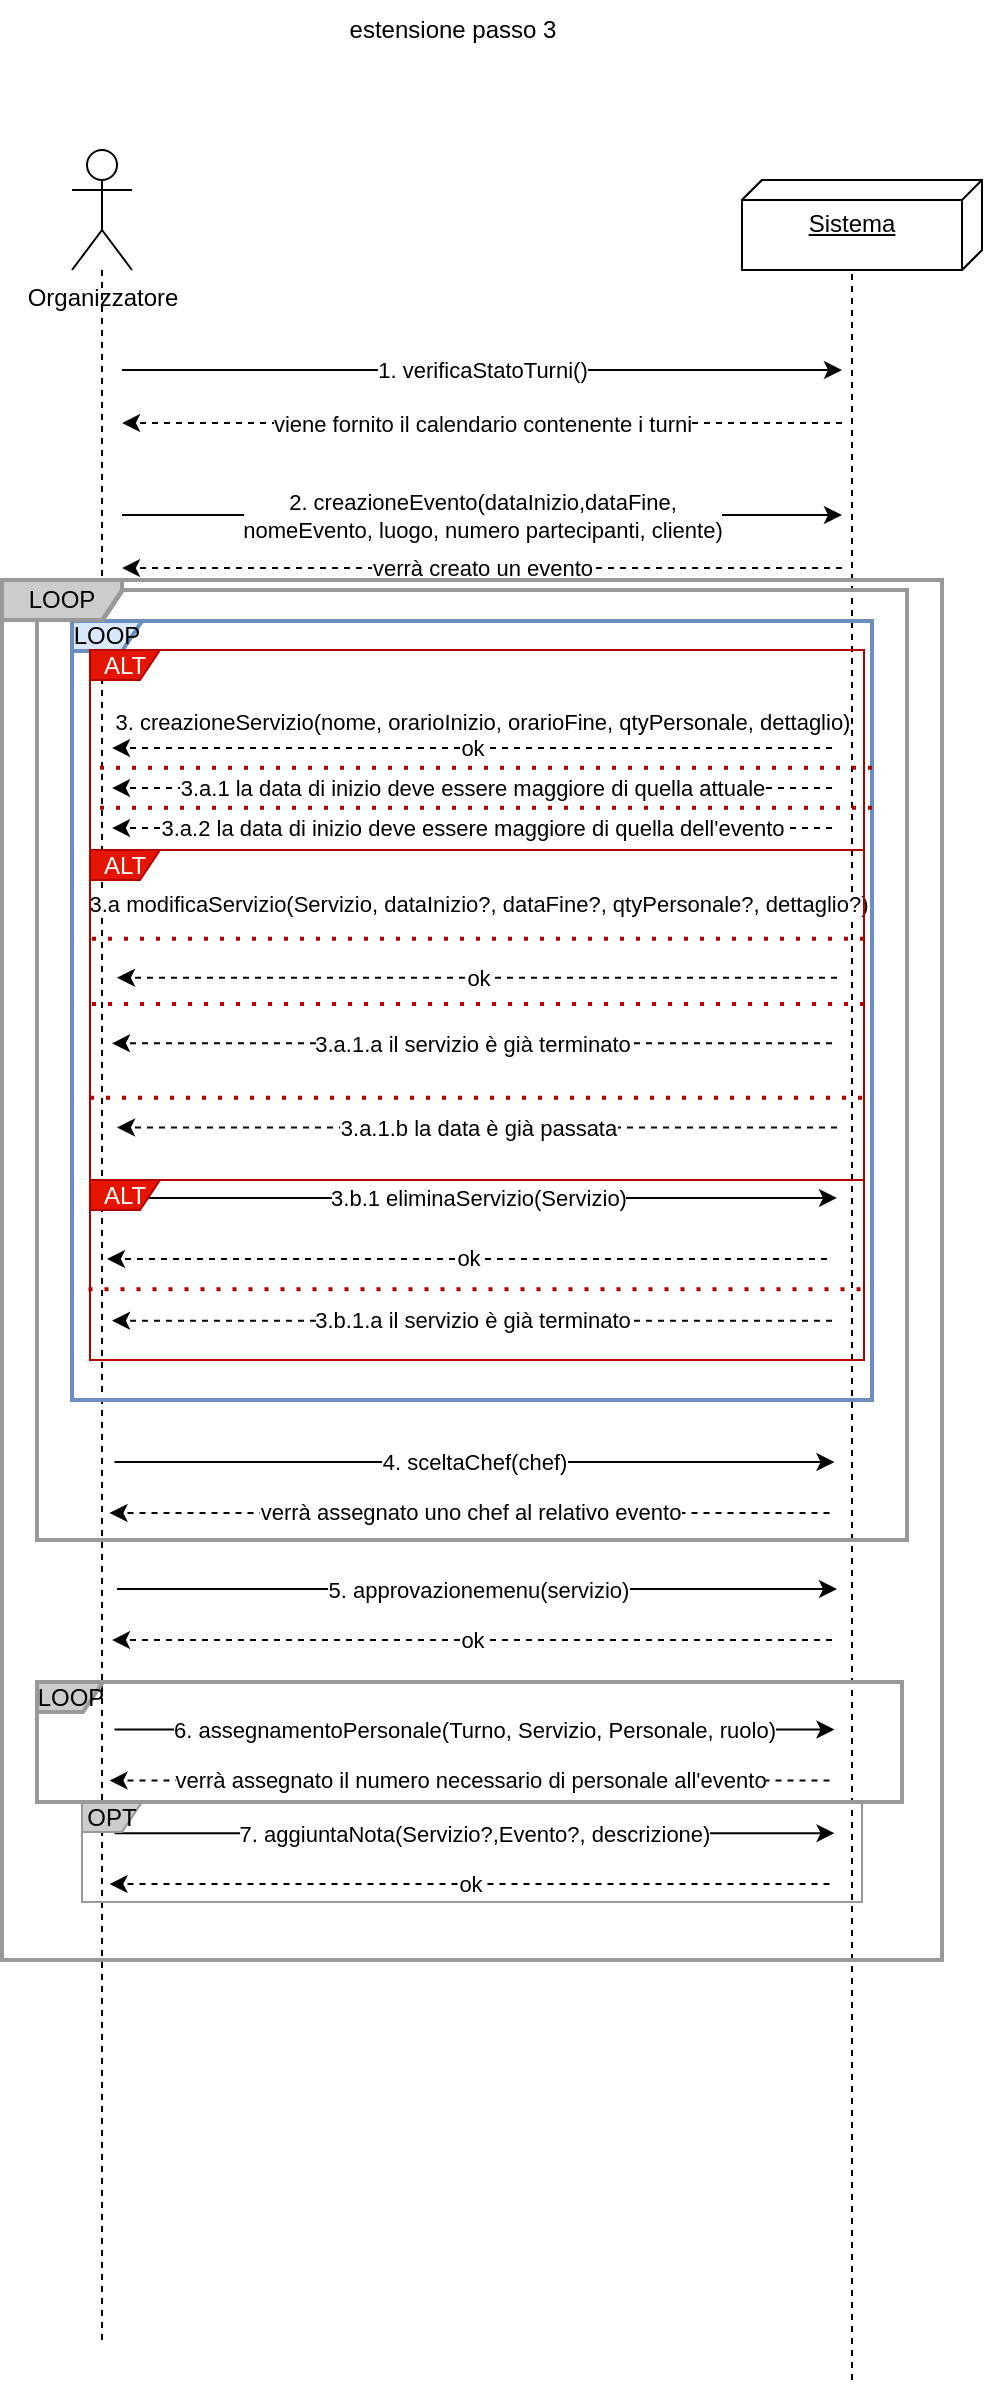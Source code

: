 <mxfile version="21.2.8" type="device">
  <diagram name="Pagina-1" id="trNqjGjpUmjZhGX8-0Gj">
    <mxGraphModel dx="-2787" dy="613" grid="1" gridSize="10" guides="1" tooltips="1" connect="1" arrows="1" fold="1" page="1" pageScale="1" pageWidth="827" pageHeight="1169" math="0" shadow="0">
      <root>
        <mxCell id="0" />
        <mxCell id="1" parent="0" />
        <mxCell id="4LCpQZGj6c3xw2DHhMue-1" value="estensione passo 3" style="text;html=1;align=center;verticalAlign=middle;resizable=0;points=[];autosize=1;strokeColor=none;fillColor=none;" parent="1" vertex="1">
          <mxGeometry x="4100" y="480" width="130" height="30" as="geometry" />
        </mxCell>
        <mxCell id="4LCpQZGj6c3xw2DHhMue-2" value="Organizzatore" style="shape=umlActor;verticalLabelPosition=bottom;verticalAlign=top;html=1;outlineConnect=0;" parent="1" vertex="1">
          <mxGeometry x="3975" y="555" width="30" height="60" as="geometry" />
        </mxCell>
        <mxCell id="4LCpQZGj6c3xw2DHhMue-3" value="Sistema" style="verticalAlign=top;align=center;spacingTop=8;spacingLeft=2;spacingRight=12;shape=cube;size=10;direction=south;fontStyle=4;html=1;whiteSpace=wrap;" parent="1" vertex="1">
          <mxGeometry x="4310" y="570" width="120" height="45" as="geometry" />
        </mxCell>
        <mxCell id="4LCpQZGj6c3xw2DHhMue-4" value="" style="endArrow=none;dashed=1;html=1;rounded=0;entryX=0;entryY=0;entryDx=45;entryDy=65;entryPerimeter=0;" parent="1" target="4LCpQZGj6c3xw2DHhMue-3" edge="1">
          <mxGeometry width="50" height="50" relative="1" as="geometry">
            <mxPoint x="4365" y="1670" as="sourcePoint" />
            <mxPoint x="4055" y="360" as="targetPoint" />
          </mxGeometry>
        </mxCell>
        <mxCell id="4LCpQZGj6c3xw2DHhMue-5" value="Sistema" style="verticalAlign=top;align=center;spacingTop=8;spacingLeft=2;spacingRight=12;shape=cube;size=10;direction=south;fontStyle=4;html=1;whiteSpace=wrap;" parent="1" vertex="1">
          <mxGeometry x="4310" y="570" width="120" height="45" as="geometry" />
        </mxCell>
        <mxCell id="4LCpQZGj6c3xw2DHhMue-6" value="" style="endArrow=none;dashed=1;html=1;rounded=0;" parent="1" edge="1">
          <mxGeometry width="50" height="50" relative="1" as="geometry">
            <mxPoint x="3990" y="1650" as="sourcePoint" />
            <mxPoint x="3990" y="615" as="targetPoint" />
          </mxGeometry>
        </mxCell>
        <mxCell id="4LCpQZGj6c3xw2DHhMue-7" value="1. verificaStatoTurni()" style="endArrow=classic;html=1;rounded=0;" parent="1" edge="1">
          <mxGeometry width="50" height="50" relative="1" as="geometry">
            <mxPoint x="4000" y="665" as="sourcePoint" />
            <mxPoint x="4360" y="665" as="targetPoint" />
          </mxGeometry>
        </mxCell>
        <mxCell id="4LCpQZGj6c3xw2DHhMue-8" value="viene fornito il calendario contenente i turni" style="endArrow=classic;html=1;rounded=0;dashed=1;" parent="1" edge="1">
          <mxGeometry width="50" height="50" relative="1" as="geometry">
            <mxPoint x="4360" y="691.52" as="sourcePoint" />
            <mxPoint x="4000" y="691.52" as="targetPoint" />
          </mxGeometry>
        </mxCell>
        <mxCell id="4LCpQZGj6c3xw2DHhMue-9" value="2. creazioneEvento(dataInizio,dataFine, &lt;br&gt;nomeEvento, luogo,&amp;nbsp;numero partecipanti, cliente)" style="endArrow=classic;html=1;rounded=0;" parent="1" edge="1">
          <mxGeometry width="50" height="50" relative="1" as="geometry">
            <mxPoint x="4000" y="737.53" as="sourcePoint" />
            <mxPoint x="4360" y="737.53" as="targetPoint" />
          </mxGeometry>
        </mxCell>
        <mxCell id="4LCpQZGj6c3xw2DHhMue-10" value="verrà creato un evento" style="endArrow=classic;html=1;rounded=0;dashed=1;" parent="1" edge="1">
          <mxGeometry width="50" height="50" relative="1" as="geometry">
            <mxPoint x="4360" y="764.05" as="sourcePoint" />
            <mxPoint x="4000" y="764.05" as="targetPoint" />
          </mxGeometry>
        </mxCell>
        <mxCell id="4LCpQZGj6c3xw2DHhMue-11" value="3. creazioneServizio(nome, orarioInizio, orarioFine, qtyPersonale, dettaglio)" style="endArrow=classic;html=1;rounded=0;" parent="1" edge="1">
          <mxGeometry width="50" height="50" relative="1" as="geometry">
            <mxPoint x="4000" y="841.45" as="sourcePoint" />
            <mxPoint x="4360" y="841.45" as="targetPoint" />
            <mxPoint as="offset" />
          </mxGeometry>
        </mxCell>
        <mxCell id="4LCpQZGj6c3xw2DHhMue-12" value="ok" style="endArrow=classic;html=1;rounded=0;dashed=1;" parent="1" edge="1">
          <mxGeometry width="50" height="50" relative="1" as="geometry">
            <mxPoint x="4355" y="854.05" as="sourcePoint" />
            <mxPoint x="3995" y="854.05" as="targetPoint" />
            <mxPoint as="offset" />
          </mxGeometry>
        </mxCell>
        <mxCell id="4LCpQZGj6c3xw2DHhMue-13" value="LOOP" style="shape=umlFrame;whiteSpace=wrap;html=1;pointerEvents=0;fillColor=#dae8fc;strokeColor=#6c8ebf;width=35;height=15;strokeWidth=2;" parent="1" vertex="1">
          <mxGeometry x="3975" y="790.5" width="400" height="389.5" as="geometry" />
        </mxCell>
        <mxCell id="4LCpQZGj6c3xw2DHhMue-14" value="4. sceltaChef(chef)" style="endArrow=classic;html=1;rounded=0;" parent="1" edge="1">
          <mxGeometry width="50" height="50" relative="1" as="geometry">
            <mxPoint x="3996.25" y="1211" as="sourcePoint" />
            <mxPoint x="4356.25" y="1211" as="targetPoint" />
          </mxGeometry>
        </mxCell>
        <mxCell id="4LCpQZGj6c3xw2DHhMue-15" value="verrà assegnato uno chef al relativo evento" style="endArrow=classic;html=1;rounded=0;dashed=1;" parent="1" edge="1">
          <mxGeometry width="50" height="50" relative="1" as="geometry">
            <mxPoint x="4353.75" y="1236.48" as="sourcePoint" />
            <mxPoint x="3993.75" y="1236.48" as="targetPoint" />
          </mxGeometry>
        </mxCell>
        <mxCell id="4LCpQZGj6c3xw2DHhMue-16" value="LOOP" style="shape=umlFrame;whiteSpace=wrap;html=1;pointerEvents=0;fillColor=#CCCCCC;strokeColor=#999999;width=43;height=15;strokeWidth=2;" parent="1" vertex="1">
          <mxGeometry x="3957.5" y="775" width="435" height="475" as="geometry" />
        </mxCell>
        <mxCell id="4LCpQZGj6c3xw2DHhMue-17" value="6. assegnamentoPersonale(Turno, Servizio, Personale, ruolo)" style="endArrow=classic;html=1;rounded=0;" parent="1" edge="1">
          <mxGeometry width="50" height="50" relative="1" as="geometry">
            <mxPoint x="3996.25" y="1344.78" as="sourcePoint" />
            <mxPoint x="4356.25" y="1344.78" as="targetPoint" />
            <mxPoint as="offset" />
          </mxGeometry>
        </mxCell>
        <mxCell id="4LCpQZGj6c3xw2DHhMue-18" value="verrà assegnato il numero necessario di personale all&#39;evento" style="endArrow=classic;html=1;rounded=0;dashed=1;" parent="1" edge="1">
          <mxGeometry width="50" height="50" relative="1" as="geometry">
            <mxPoint x="4353.75" y="1370.26" as="sourcePoint" />
            <mxPoint x="3993.75" y="1370.26" as="targetPoint" />
          </mxGeometry>
        </mxCell>
        <mxCell id="4LCpQZGj6c3xw2DHhMue-19" value="7. aggiuntaNota(Servizio?,Evento?, descrizione)" style="endArrow=classic;html=1;rounded=0;" parent="1" edge="1">
          <mxGeometry width="50" height="50" relative="1" as="geometry">
            <mxPoint x="3996.25" y="1396.57" as="sourcePoint" />
            <mxPoint x="4356.25" y="1396.57" as="targetPoint" />
            <mxPoint as="offset" />
          </mxGeometry>
        </mxCell>
        <mxCell id="4LCpQZGj6c3xw2DHhMue-20" value="ok" style="endArrow=classic;html=1;rounded=0;dashed=1;" parent="1" edge="1">
          <mxGeometry width="50" height="50" relative="1" as="geometry">
            <mxPoint x="4353.75" y="1422.05" as="sourcePoint" />
            <mxPoint x="3993.75" y="1422.05" as="targetPoint" />
          </mxGeometry>
        </mxCell>
        <mxCell id="4LCpQZGj6c3xw2DHhMue-21" value="LOOP" style="shape=umlFrame;whiteSpace=wrap;html=1;pointerEvents=0;fillColor=#CCCCCC;strokeColor=#999999;width=60;height=20;strokeWidth=2;" parent="1" vertex="1">
          <mxGeometry x="3940" y="770" width="470" height="690" as="geometry" />
        </mxCell>
        <mxCell id="4LCpQZGj6c3xw2DHhMue-22" value="OPT" style="shape=umlFrame;whiteSpace=wrap;html=1;pointerEvents=0;fillColor=#CCCCCC;strokeColor=#999999;width=30;height=15;" parent="1" vertex="1">
          <mxGeometry x="3980" y="1381" width="390" height="50" as="geometry" />
        </mxCell>
        <mxCell id="4LCpQZGj6c3xw2DHhMue-23" value="LOOP" style="shape=umlFrame;whiteSpace=wrap;html=1;pointerEvents=0;fillColor=#CCCCCC;strokeColor=#999999;width=33;height=15;strokeWidth=2;" parent="1" vertex="1">
          <mxGeometry x="3957.5" y="1321" width="432.5" height="60" as="geometry" />
        </mxCell>
        <mxCell id="4LCpQZGj6c3xw2DHhMue-24" value="ALT" style="shape=umlFrame;whiteSpace=wrap;html=1;pointerEvents=0;fillColor=#e51400;strokeColor=#B20000;width=35;height=15;swimlaneFillColor=none;fillStyle=auto;fontColor=#ffffff;" parent="1" vertex="1">
          <mxGeometry x="3984" y="805" width="387" height="100" as="geometry" />
        </mxCell>
        <mxCell id="4LCpQZGj6c3xw2DHhMue-25" value="3.a modificaServizio(Servizio, dataInizio?, dataFine?, qtyPersonale?, dettaglio?)" style="endArrow=classic;html=1;rounded=0;" parent="1" edge="1">
          <mxGeometry width="50" height="50" relative="1" as="geometry">
            <mxPoint x="3997.5" y="931.5" as="sourcePoint" />
            <mxPoint x="4357.5" y="931.5" as="targetPoint" />
            <mxPoint as="offset" />
          </mxGeometry>
        </mxCell>
        <mxCell id="4LCpQZGj6c3xw2DHhMue-26" value="ok" style="endArrow=classic;html=1;rounded=0;dashed=1;" parent="1" edge="1">
          <mxGeometry width="50" height="50" relative="1" as="geometry">
            <mxPoint x="4357.5" y="968.82" as="sourcePoint" />
            <mxPoint x="3997.5" y="968.82" as="targetPoint" />
          </mxGeometry>
        </mxCell>
        <mxCell id="4LCpQZGj6c3xw2DHhMue-27" value="3.b.1 eliminaServizio(Servizio)" style="endArrow=classic;html=1;rounded=0;" parent="1" edge="1">
          <mxGeometry width="50" height="50" relative="1" as="geometry">
            <mxPoint x="3997.5" y="1078.97" as="sourcePoint" />
            <mxPoint x="4357.5" y="1078.97" as="targetPoint" />
            <mxPoint as="offset" />
          </mxGeometry>
        </mxCell>
        <mxCell id="4LCpQZGj6c3xw2DHhMue-28" value="ok" style="endArrow=classic;html=1;rounded=0;dashed=1;" parent="1" edge="1">
          <mxGeometry width="50" height="50" relative="1" as="geometry">
            <mxPoint x="4352.5" y="1109.45" as="sourcePoint" />
            <mxPoint x="3992.5" y="1109.45" as="targetPoint" />
          </mxGeometry>
        </mxCell>
        <mxCell id="4LCpQZGj6c3xw2DHhMue-29" value="3.b.1.a il servizio è già terminato" style="endArrow=classic;html=1;rounded=0;dashed=1;" parent="1" edge="1">
          <mxGeometry width="50" height="50" relative="1" as="geometry">
            <mxPoint x="4355" y="1140.36" as="sourcePoint" />
            <mxPoint x="3995" y="1140.36" as="targetPoint" />
          </mxGeometry>
        </mxCell>
        <mxCell id="4LCpQZGj6c3xw2DHhMue-30" value="3.a.1.a il servizio è già terminato" style="endArrow=classic;html=1;rounded=0;dashed=1;" parent="1" edge="1">
          <mxGeometry width="50" height="50" relative="1" as="geometry">
            <mxPoint x="4355" y="1001.66" as="sourcePoint" />
            <mxPoint x="3995" y="1001.66" as="targetPoint" />
          </mxGeometry>
        </mxCell>
        <mxCell id="4LCpQZGj6c3xw2DHhMue-31" value="3.a.1.b la data è già passata" style="endArrow=classic;html=1;rounded=0;dashed=1;" parent="1" edge="1">
          <mxGeometry width="50" height="50" relative="1" as="geometry">
            <mxPoint x="4357.5" y="1043.75" as="sourcePoint" />
            <mxPoint x="3997.5" y="1043.75" as="targetPoint" />
          </mxGeometry>
        </mxCell>
        <mxCell id="4LCpQZGj6c3xw2DHhMue-32" value="ALT" style="shape=umlFrame;whiteSpace=wrap;html=1;pointerEvents=0;fillColor=#e51400;strokeColor=#B20000;width=35;height=15;swimlaneFillColor=none;fillStyle=auto;fontColor=#ffffff;" parent="1" vertex="1">
          <mxGeometry x="3984" y="905" width="387" height="165" as="geometry" />
        </mxCell>
        <mxCell id="4LCpQZGj6c3xw2DHhMue-33" value="" style="endArrow=none;dashed=1;html=1;dashPattern=1 3;strokeWidth=2;rounded=0;exitX=-0.006;exitY=0.613;exitDx=0;exitDy=0;exitPerimeter=0;fillColor=#e51400;strokeColor=#B20000;" parent="1" edge="1">
          <mxGeometry width="50" height="50" relative="1" as="geometry">
            <mxPoint x="3985" y="949.41" as="sourcePoint" />
            <mxPoint x="4371" y="949.41" as="targetPoint" />
          </mxGeometry>
        </mxCell>
        <mxCell id="4LCpQZGj6c3xw2DHhMue-34" value="" style="endArrow=none;dashed=1;html=1;dashPattern=1 3;strokeWidth=2;rounded=0;exitX=-0.006;exitY=0.613;exitDx=0;exitDy=0;exitPerimeter=0;fillColor=#e51400;strokeColor=#B20000;" parent="1" edge="1">
          <mxGeometry width="50" height="50" relative="1" as="geometry">
            <mxPoint x="3985" y="982" as="sourcePoint" />
            <mxPoint x="4371" y="982" as="targetPoint" />
          </mxGeometry>
        </mxCell>
        <mxCell id="4LCpQZGj6c3xw2DHhMue-35" value="" style="endArrow=none;dashed=1;html=1;dashPattern=1 3;strokeWidth=2;rounded=0;exitX=-0.006;exitY=0.613;exitDx=0;exitDy=0;exitPerimeter=0;fillColor=#e51400;strokeColor=#B20000;" parent="1" edge="1">
          <mxGeometry width="50" height="50" relative="1" as="geometry">
            <mxPoint x="3984" y="1028.82" as="sourcePoint" />
            <mxPoint x="4370" y="1028.82" as="targetPoint" />
          </mxGeometry>
        </mxCell>
        <mxCell id="4LCpQZGj6c3xw2DHhMue-36" value="ALT" style="shape=umlFrame;whiteSpace=wrap;html=1;pointerEvents=0;fillColor=#e51400;strokeColor=#B20000;width=35;height=15;swimlaneFillColor=none;fillStyle=auto;fontColor=#ffffff;" parent="1" vertex="1">
          <mxGeometry x="3984" y="1070" width="387" height="90" as="geometry" />
        </mxCell>
        <mxCell id="4LCpQZGj6c3xw2DHhMue-37" value="" style="endArrow=none;dashed=1;html=1;dashPattern=1 3;strokeWidth=2;rounded=0;exitX=-0.006;exitY=0.613;exitDx=0;exitDy=0;exitPerimeter=0;fillColor=#e51400;strokeColor=#B20000;" parent="1" edge="1">
          <mxGeometry width="50" height="50" relative="1" as="geometry">
            <mxPoint x="3983.25" y="1124.67" as="sourcePoint" />
            <mxPoint x="4369.25" y="1124.67" as="targetPoint" />
          </mxGeometry>
        </mxCell>
        <mxCell id="4LCpQZGj6c3xw2DHhMue-38" value="3.a.1 la data di inizio deve essere maggiore di quella attuale" style="endArrow=classic;html=1;rounded=0;dashed=1;" parent="1" edge="1">
          <mxGeometry width="50" height="50" relative="1" as="geometry">
            <mxPoint x="4355" y="874.05" as="sourcePoint" />
            <mxPoint x="3995" y="874.05" as="targetPoint" />
            <mxPoint as="offset" />
          </mxGeometry>
        </mxCell>
        <mxCell id="4LCpQZGj6c3xw2DHhMue-39" value="3.a.2 la data di inizio deve essere maggiore di quella dell&#39;evento" style="endArrow=classic;html=1;rounded=0;dashed=1;" parent="1" edge="1">
          <mxGeometry width="50" height="50" relative="1" as="geometry">
            <mxPoint x="4355" y="894.05" as="sourcePoint" />
            <mxPoint x="3995" y="894.05" as="targetPoint" />
            <mxPoint as="offset" />
          </mxGeometry>
        </mxCell>
        <mxCell id="4LCpQZGj6c3xw2DHhMue-40" value="" style="endArrow=none;dashed=1;html=1;dashPattern=1 3;strokeWidth=2;rounded=0;exitX=-0.006;exitY=0.613;exitDx=0;exitDy=0;exitPerimeter=0;fillColor=#e51400;strokeColor=#B20000;" parent="1" edge="1">
          <mxGeometry width="50" height="50" relative="1" as="geometry">
            <mxPoint x="3989" y="863.89" as="sourcePoint" />
            <mxPoint x="4375" y="863.89" as="targetPoint" />
          </mxGeometry>
        </mxCell>
        <mxCell id="4LCpQZGj6c3xw2DHhMue-41" value="" style="endArrow=none;dashed=1;html=1;dashPattern=1 3;strokeWidth=2;rounded=0;exitX=-0.006;exitY=0.613;exitDx=0;exitDy=0;exitPerimeter=0;fillColor=#e51400;strokeColor=#B20000;" parent="1" edge="1">
          <mxGeometry width="50" height="50" relative="1" as="geometry">
            <mxPoint x="3989" y="883.89" as="sourcePoint" />
            <mxPoint x="4375" y="883.89" as="targetPoint" />
          </mxGeometry>
        </mxCell>
        <mxCell id="4LCpQZGj6c3xw2DHhMue-42" value="5. approvazionemenu(servizio)" style="endArrow=classic;html=1;rounded=0;" parent="1" edge="1">
          <mxGeometry width="50" height="50" relative="1" as="geometry">
            <mxPoint x="3997.5" y="1274.55" as="sourcePoint" />
            <mxPoint x="4357.5" y="1274.55" as="targetPoint" />
          </mxGeometry>
        </mxCell>
        <mxCell id="4LCpQZGj6c3xw2DHhMue-43" value="ok" style="endArrow=classic;html=1;rounded=0;dashed=1;" parent="1" edge="1">
          <mxGeometry width="50" height="50" relative="1" as="geometry">
            <mxPoint x="4355" y="1300.03" as="sourcePoint" />
            <mxPoint x="3995" y="1300.03" as="targetPoint" />
          </mxGeometry>
        </mxCell>
      </root>
    </mxGraphModel>
  </diagram>
</mxfile>
